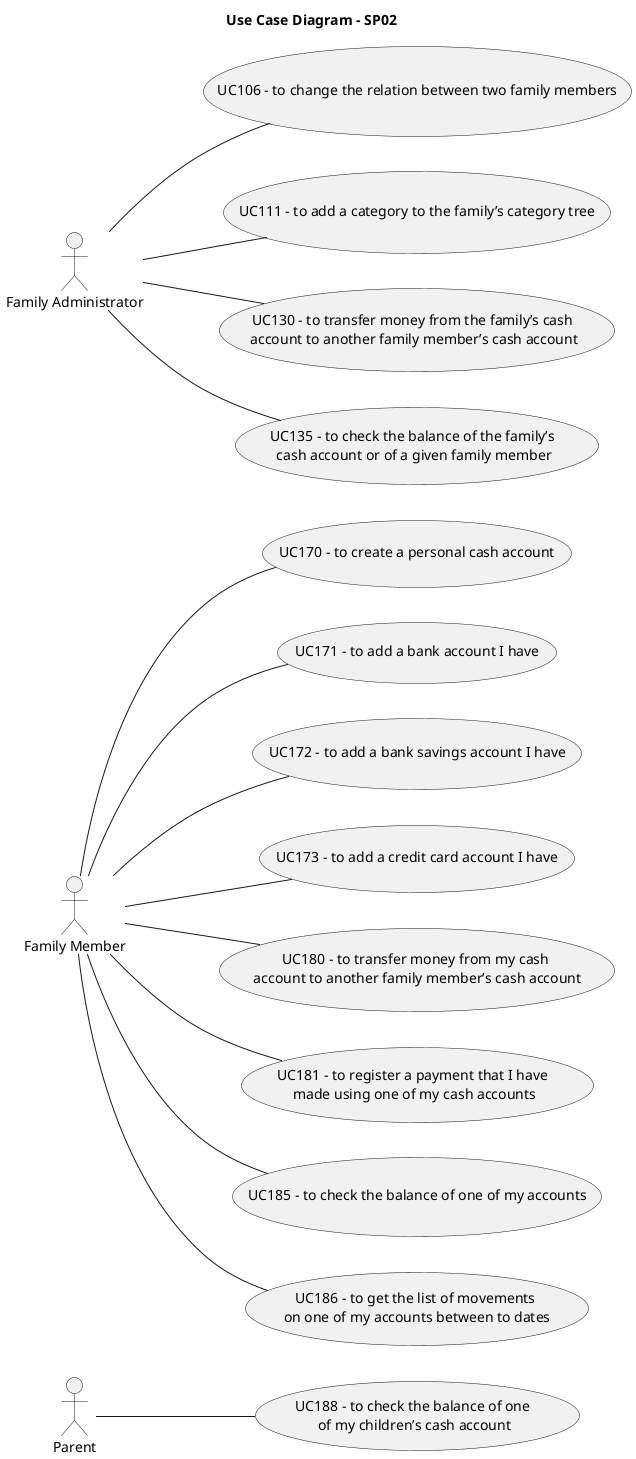 @startuml

left to right direction

title Use Case Diagram - SP02

actor "Parent" as parent
actor "Family Member" as fm
actor "Family Administrator" as fa

usecase "UC106 - to change the relation between two family members" as uc106
usecase "UC111 - to add a category to the family’s category tree" as uc111
usecase "UC130 - to transfer money from the family’s cash \naccount to another family member’s cash account" as uc130
usecase "UC135 - to check the balance of the family’s \ncash account or of a given family member" as uc135
usecase "UC170 - to create a personal cash account" as uc170
usecase "UC171 - to add a bank account I have" as uc171
usecase "UC172 - to add a bank savings account I have" as uc172
usecase "UC173 - to add a credit card account I have" as uc173
usecase "UC180 - to transfer money from my cash \naccount to another family member’s cash account" as uc180
usecase "UC181 - to register a payment that I have \nmade using one of my cash accounts" as uc181
usecase "UC185 - to check the balance of one of my accounts" as uc185
usecase "UC186 - to get the list of movements \non one of my accounts between to dates" as uc186
usecase "UC188 - to check the balance of one \nof my children’s cash account" as uc188

fa -- uc106
fa -- uc111
fa -- uc130
fa -- uc135
fm -- uc170
fm -- uc171
fm -- uc172
fm -- uc173
fm -- uc180
fm -- uc181
fm -- uc185
fm -- uc186
parent -- uc188

@enduml